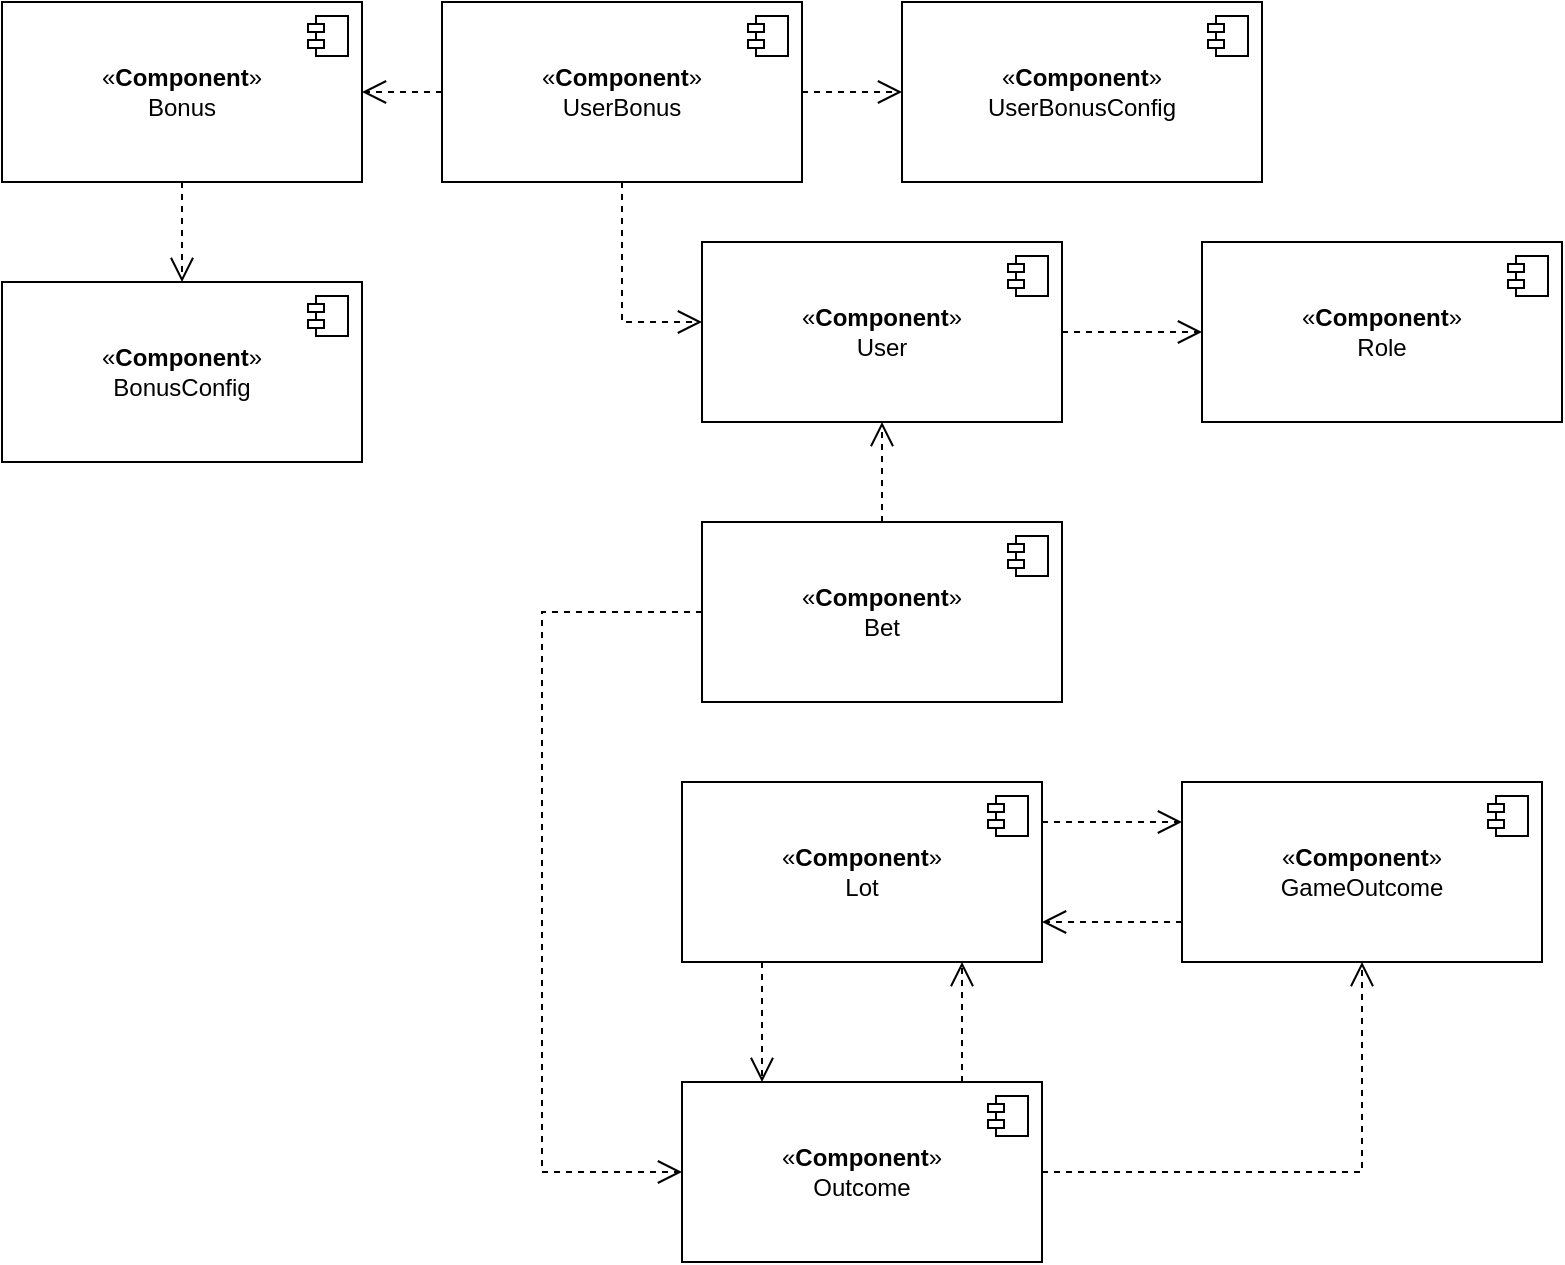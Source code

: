 <mxfile version="21.3.7" type="device">
  <diagram name="Страница 1" id="phfIKDr8DeLqDYTsvPpg">
    <mxGraphModel dx="2193" dy="737" grid="1" gridSize="10" guides="1" tooltips="1" connect="1" arrows="1" fold="1" page="1" pageScale="1" pageWidth="827" pageHeight="1169" math="0" shadow="0">
      <root>
        <mxCell id="0" />
        <mxCell id="1" parent="0" />
        <mxCell id="GgoYDlVBJpgy3ExUKgeT-8" value="" style="edgeStyle=orthogonalEdgeStyle;rounded=0;orthogonalLoop=1;jettySize=auto;html=1;dashed=1;endArrow=open;endFill=0;endSize=10;" edge="1" parent="1" source="GgoYDlVBJpgy3ExUKgeT-4" target="GgoYDlVBJpgy3ExUKgeT-6">
          <mxGeometry relative="1" as="geometry" />
        </mxCell>
        <mxCell id="GgoYDlVBJpgy3ExUKgeT-4" value="«&lt;b style=&quot;border-color: var(--border-color);&quot;&gt;Component&lt;/b&gt;»&lt;br&gt;User" style="html=1;dropTarget=0;whiteSpace=wrap;" vertex="1" parent="1">
          <mxGeometry x="-100" y="240" width="180" height="90" as="geometry" />
        </mxCell>
        <mxCell id="GgoYDlVBJpgy3ExUKgeT-5" value="" style="shape=module;jettyWidth=8;jettyHeight=4;" vertex="1" parent="GgoYDlVBJpgy3ExUKgeT-4">
          <mxGeometry x="1" width="20" height="20" relative="1" as="geometry">
            <mxPoint x="-27" y="7" as="offset" />
          </mxGeometry>
        </mxCell>
        <mxCell id="GgoYDlVBJpgy3ExUKgeT-6" value="«&lt;b style=&quot;border-color: var(--border-color);&quot;&gt;Component&lt;/b&gt;»&lt;br&gt;Role" style="html=1;dropTarget=0;whiteSpace=wrap;" vertex="1" parent="1">
          <mxGeometry x="150" y="240" width="180" height="90" as="geometry" />
        </mxCell>
        <mxCell id="GgoYDlVBJpgy3ExUKgeT-7" value="" style="shape=module;jettyWidth=8;jettyHeight=4;" vertex="1" parent="GgoYDlVBJpgy3ExUKgeT-6">
          <mxGeometry x="1" width="20" height="20" relative="1" as="geometry">
            <mxPoint x="-27" y="7" as="offset" />
          </mxGeometry>
        </mxCell>
        <mxCell id="GgoYDlVBJpgy3ExUKgeT-15" value="" style="edgeStyle=orthogonalEdgeStyle;rounded=0;orthogonalLoop=1;jettySize=auto;html=1;dashed=1;endArrow=open;endFill=0;endSize=10;" edge="1" parent="1" source="GgoYDlVBJpgy3ExUKgeT-9" target="GgoYDlVBJpgy3ExUKgeT-11">
          <mxGeometry relative="1" as="geometry">
            <Array as="points">
              <mxPoint x="100" y="530" />
              <mxPoint x="100" y="530" />
            </Array>
          </mxGeometry>
        </mxCell>
        <mxCell id="GgoYDlVBJpgy3ExUKgeT-17" value="" style="edgeStyle=orthogonalEdgeStyle;rounded=0;orthogonalLoop=1;jettySize=auto;html=1;dashed=1;endArrow=open;endFill=0;endSize=10;" edge="1" parent="1" source="GgoYDlVBJpgy3ExUKgeT-9" target="GgoYDlVBJpgy3ExUKgeT-13">
          <mxGeometry relative="1" as="geometry">
            <Array as="points">
              <mxPoint x="-70" y="620" />
              <mxPoint x="-70" y="620" />
            </Array>
          </mxGeometry>
        </mxCell>
        <mxCell id="GgoYDlVBJpgy3ExUKgeT-9" value="«&lt;b style=&quot;border-color: var(--border-color);&quot;&gt;Component&lt;/b&gt;»&lt;br&gt;Lot" style="html=1;dropTarget=0;whiteSpace=wrap;" vertex="1" parent="1">
          <mxGeometry x="-110" y="510" width="180" height="90" as="geometry" />
        </mxCell>
        <mxCell id="GgoYDlVBJpgy3ExUKgeT-10" value="" style="shape=module;jettyWidth=8;jettyHeight=4;" vertex="1" parent="GgoYDlVBJpgy3ExUKgeT-9">
          <mxGeometry x="1" width="20" height="20" relative="1" as="geometry">
            <mxPoint x="-27" y="7" as="offset" />
          </mxGeometry>
        </mxCell>
        <mxCell id="GgoYDlVBJpgy3ExUKgeT-16" value="" style="edgeStyle=orthogonalEdgeStyle;rounded=0;orthogonalLoop=1;jettySize=auto;html=1;dashed=1;endArrow=open;endFill=0;endSize=10;" edge="1" parent="1" source="GgoYDlVBJpgy3ExUKgeT-11" target="GgoYDlVBJpgy3ExUKgeT-9">
          <mxGeometry relative="1" as="geometry">
            <Array as="points">
              <mxPoint x="120" y="580" />
              <mxPoint x="120" y="580" />
            </Array>
          </mxGeometry>
        </mxCell>
        <mxCell id="GgoYDlVBJpgy3ExUKgeT-11" value="«&lt;b style=&quot;border-color: var(--border-color);&quot;&gt;Component&lt;/b&gt;»&lt;br&gt;GameOutcome" style="html=1;dropTarget=0;whiteSpace=wrap;" vertex="1" parent="1">
          <mxGeometry x="140" y="510" width="180" height="90" as="geometry" />
        </mxCell>
        <mxCell id="GgoYDlVBJpgy3ExUKgeT-12" value="" style="shape=module;jettyWidth=8;jettyHeight=4;" vertex="1" parent="GgoYDlVBJpgy3ExUKgeT-11">
          <mxGeometry x="1" width="20" height="20" relative="1" as="geometry">
            <mxPoint x="-27" y="7" as="offset" />
          </mxGeometry>
        </mxCell>
        <mxCell id="GgoYDlVBJpgy3ExUKgeT-18" value="" style="edgeStyle=orthogonalEdgeStyle;rounded=0;orthogonalLoop=1;jettySize=auto;html=1;dashed=1;endArrow=open;endFill=0;endSize=10;" edge="1" parent="1" source="GgoYDlVBJpgy3ExUKgeT-13" target="GgoYDlVBJpgy3ExUKgeT-9">
          <mxGeometry relative="1" as="geometry">
            <Array as="points">
              <mxPoint x="30" y="630" />
              <mxPoint x="30" y="630" />
            </Array>
          </mxGeometry>
        </mxCell>
        <mxCell id="GgoYDlVBJpgy3ExUKgeT-21" value="" style="edgeStyle=orthogonalEdgeStyle;rounded=0;orthogonalLoop=1;jettySize=auto;html=1;dashed=1;endArrow=open;endFill=0;endSize=10;" edge="1" parent="1" source="GgoYDlVBJpgy3ExUKgeT-13" target="GgoYDlVBJpgy3ExUKgeT-11">
          <mxGeometry relative="1" as="geometry">
            <mxPoint x="150" y="705" as="targetPoint" />
          </mxGeometry>
        </mxCell>
        <mxCell id="GgoYDlVBJpgy3ExUKgeT-13" value="«&lt;b style=&quot;border-color: var(--border-color);&quot;&gt;Component&lt;/b&gt;»&lt;br&gt;Outcome" style="html=1;dropTarget=0;whiteSpace=wrap;" vertex="1" parent="1">
          <mxGeometry x="-110" y="660" width="180" height="90" as="geometry" />
        </mxCell>
        <mxCell id="GgoYDlVBJpgy3ExUKgeT-14" value="" style="shape=module;jettyWidth=8;jettyHeight=4;" vertex="1" parent="GgoYDlVBJpgy3ExUKgeT-13">
          <mxGeometry x="1" width="20" height="20" relative="1" as="geometry">
            <mxPoint x="-27" y="7" as="offset" />
          </mxGeometry>
        </mxCell>
        <mxCell id="GgoYDlVBJpgy3ExUKgeT-24" value="" style="edgeStyle=orthogonalEdgeStyle;rounded=0;orthogonalLoop=1;jettySize=auto;html=1;dashed=1;endArrow=open;endFill=0;endSize=10;" edge="1" parent="1" source="GgoYDlVBJpgy3ExUKgeT-22" target="GgoYDlVBJpgy3ExUKgeT-4">
          <mxGeometry relative="1" as="geometry" />
        </mxCell>
        <mxCell id="GgoYDlVBJpgy3ExUKgeT-27" value="" style="edgeStyle=orthogonalEdgeStyle;rounded=0;orthogonalLoop=1;jettySize=auto;html=1;dashed=1;endArrow=open;endFill=0;endSize=10;" edge="1" parent="1" source="GgoYDlVBJpgy3ExUKgeT-22" target="GgoYDlVBJpgy3ExUKgeT-13">
          <mxGeometry relative="1" as="geometry">
            <mxPoint x="-180" y="425" as="targetPoint" />
            <Array as="points">
              <mxPoint x="-180" y="425" />
              <mxPoint x="-180" y="705" />
            </Array>
          </mxGeometry>
        </mxCell>
        <mxCell id="GgoYDlVBJpgy3ExUKgeT-22" value="«&lt;b style=&quot;border-color: var(--border-color);&quot;&gt;Component&lt;/b&gt;»&lt;br&gt;Bet" style="html=1;dropTarget=0;whiteSpace=wrap;" vertex="1" parent="1">
          <mxGeometry x="-100" y="380" width="180" height="90" as="geometry" />
        </mxCell>
        <mxCell id="GgoYDlVBJpgy3ExUKgeT-23" value="" style="shape=module;jettyWidth=8;jettyHeight=4;" vertex="1" parent="GgoYDlVBJpgy3ExUKgeT-22">
          <mxGeometry x="1" width="20" height="20" relative="1" as="geometry">
            <mxPoint x="-27" y="7" as="offset" />
          </mxGeometry>
        </mxCell>
        <mxCell id="GgoYDlVBJpgy3ExUKgeT-32" value="" style="edgeStyle=orthogonalEdgeStyle;rounded=0;orthogonalLoop=1;jettySize=auto;html=1;dashed=1;endArrow=open;endFill=0;endSize=10;" edge="1" parent="1" source="GgoYDlVBJpgy3ExUKgeT-28" target="GgoYDlVBJpgy3ExUKgeT-30">
          <mxGeometry relative="1" as="geometry" />
        </mxCell>
        <mxCell id="GgoYDlVBJpgy3ExUKgeT-28" value="«&lt;b style=&quot;border-color: var(--border-color);&quot;&gt;Component&lt;/b&gt;»&lt;br&gt;Bonus" style="html=1;dropTarget=0;whiteSpace=wrap;" vertex="1" parent="1">
          <mxGeometry x="-450" y="120" width="180" height="90" as="geometry" />
        </mxCell>
        <mxCell id="GgoYDlVBJpgy3ExUKgeT-29" value="" style="shape=module;jettyWidth=8;jettyHeight=4;" vertex="1" parent="GgoYDlVBJpgy3ExUKgeT-28">
          <mxGeometry x="1" width="20" height="20" relative="1" as="geometry">
            <mxPoint x="-27" y="7" as="offset" />
          </mxGeometry>
        </mxCell>
        <mxCell id="GgoYDlVBJpgy3ExUKgeT-30" value="«&lt;b style=&quot;border-color: var(--border-color);&quot;&gt;Component&lt;/b&gt;»&lt;br&gt;BonusConfig" style="html=1;dropTarget=0;whiteSpace=wrap;" vertex="1" parent="1">
          <mxGeometry x="-450" y="260" width="180" height="90" as="geometry" />
        </mxCell>
        <mxCell id="GgoYDlVBJpgy3ExUKgeT-31" value="" style="shape=module;jettyWidth=8;jettyHeight=4;" vertex="1" parent="GgoYDlVBJpgy3ExUKgeT-30">
          <mxGeometry x="1" width="20" height="20" relative="1" as="geometry">
            <mxPoint x="-27" y="7" as="offset" />
          </mxGeometry>
        </mxCell>
        <mxCell id="GgoYDlVBJpgy3ExUKgeT-35" value="" style="edgeStyle=orthogonalEdgeStyle;rounded=0;orthogonalLoop=1;jettySize=auto;html=1;dashed=1;endArrow=open;endFill=0;endSize=10;" edge="1" parent="1" source="GgoYDlVBJpgy3ExUKgeT-33" target="GgoYDlVBJpgy3ExUKgeT-4">
          <mxGeometry relative="1" as="geometry">
            <Array as="points">
              <mxPoint x="-140" y="280" />
            </Array>
          </mxGeometry>
        </mxCell>
        <mxCell id="GgoYDlVBJpgy3ExUKgeT-36" value="" style="edgeStyle=orthogonalEdgeStyle;rounded=0;orthogonalLoop=1;jettySize=auto;html=1;dashed=1;endArrow=open;endFill=0;endSize=10;" edge="1" parent="1" source="GgoYDlVBJpgy3ExUKgeT-33" target="GgoYDlVBJpgy3ExUKgeT-28">
          <mxGeometry relative="1" as="geometry" />
        </mxCell>
        <mxCell id="GgoYDlVBJpgy3ExUKgeT-39" value="" style="edgeStyle=orthogonalEdgeStyle;rounded=0;orthogonalLoop=1;jettySize=auto;html=1;dashed=1;endArrow=open;endFill=0;endSize=10;" edge="1" parent="1" source="GgoYDlVBJpgy3ExUKgeT-33" target="GgoYDlVBJpgy3ExUKgeT-37">
          <mxGeometry relative="1" as="geometry" />
        </mxCell>
        <mxCell id="GgoYDlVBJpgy3ExUKgeT-33" value="«&lt;b style=&quot;border-color: var(--border-color);&quot;&gt;Component&lt;/b&gt;»&lt;br&gt;UserBonus" style="html=1;dropTarget=0;whiteSpace=wrap;" vertex="1" parent="1">
          <mxGeometry x="-230" y="120" width="180" height="90" as="geometry" />
        </mxCell>
        <mxCell id="GgoYDlVBJpgy3ExUKgeT-34" value="" style="shape=module;jettyWidth=8;jettyHeight=4;" vertex="1" parent="GgoYDlVBJpgy3ExUKgeT-33">
          <mxGeometry x="1" width="20" height="20" relative="1" as="geometry">
            <mxPoint x="-27" y="7" as="offset" />
          </mxGeometry>
        </mxCell>
        <mxCell id="GgoYDlVBJpgy3ExUKgeT-37" value="«&lt;b style=&quot;border-color: var(--border-color);&quot;&gt;Component&lt;/b&gt;»&lt;br&gt;UserBonusConfig" style="html=1;dropTarget=0;whiteSpace=wrap;" vertex="1" parent="1">
          <mxGeometry y="120" width="180" height="90" as="geometry" />
        </mxCell>
        <mxCell id="GgoYDlVBJpgy3ExUKgeT-38" value="" style="shape=module;jettyWidth=8;jettyHeight=4;" vertex="1" parent="GgoYDlVBJpgy3ExUKgeT-37">
          <mxGeometry x="1" width="20" height="20" relative="1" as="geometry">
            <mxPoint x="-27" y="7" as="offset" />
          </mxGeometry>
        </mxCell>
      </root>
    </mxGraphModel>
  </diagram>
</mxfile>
